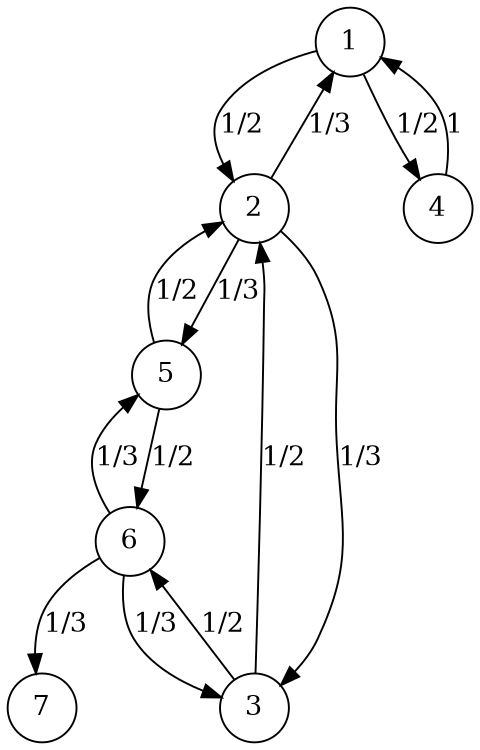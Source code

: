 digraph finite_state_machine {
    size="8,5"
    node [shape = circle];
    1 -> 2 [ label = "1/2" ];
    1 -> 4 [ label = "1/2" ];
    2 -> 1 [ label = "1/3" ];
    2 -> 3 [ label = "1/3" ];
    2 -> 5 [ label = "1/3" ];
    3 -> 2 [ label = "1/2" ];
    3 -> 6 [ label = "1/2" ];
    4 -> 1 [ label = "1" ];
    5 -> 2 [ label = "1/2" ];
    5 -> 6 [ label = "1/2" ];
    6 -> 3 [ label = "1/3" ];
    6 -> 5 [ label = "1/3" ];
    6 -> 7 [ label = "1/3" ];
}
